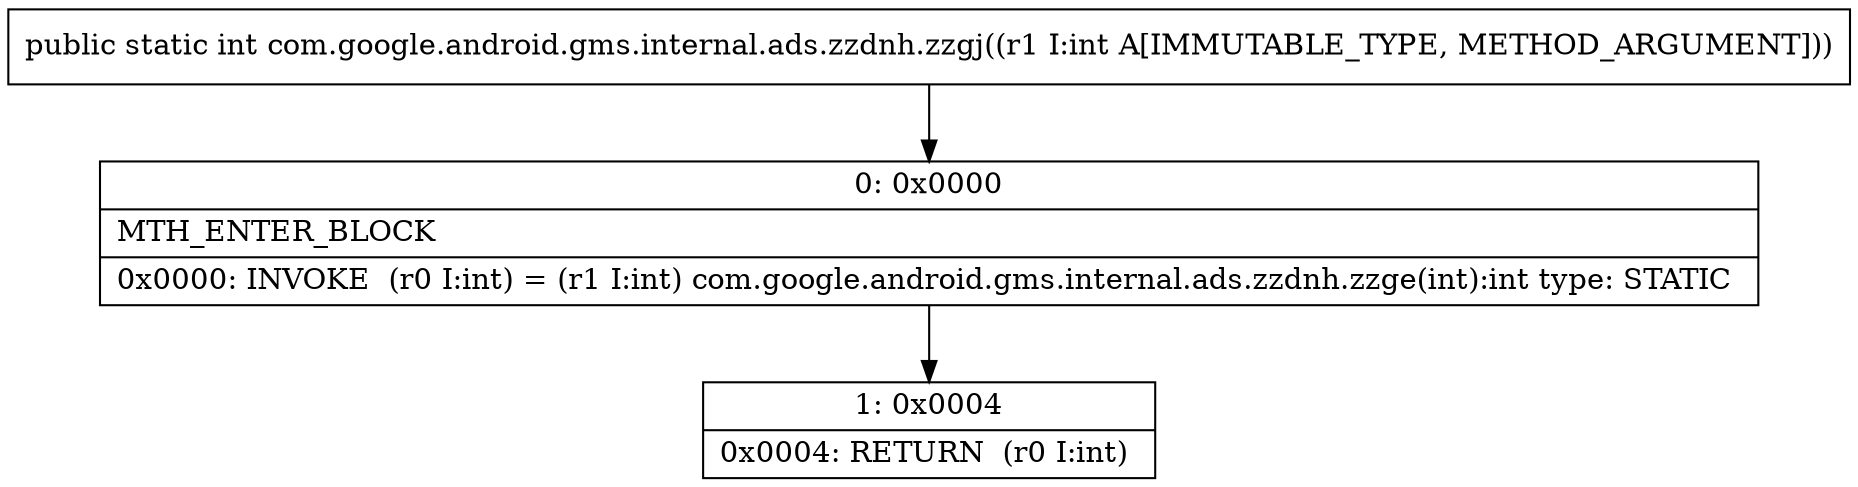 digraph "CFG forcom.google.android.gms.internal.ads.zzdnh.zzgj(I)I" {
Node_0 [shape=record,label="{0\:\ 0x0000|MTH_ENTER_BLOCK\l|0x0000: INVOKE  (r0 I:int) = (r1 I:int) com.google.android.gms.internal.ads.zzdnh.zzge(int):int type: STATIC \l}"];
Node_1 [shape=record,label="{1\:\ 0x0004|0x0004: RETURN  (r0 I:int) \l}"];
MethodNode[shape=record,label="{public static int com.google.android.gms.internal.ads.zzdnh.zzgj((r1 I:int A[IMMUTABLE_TYPE, METHOD_ARGUMENT])) }"];
MethodNode -> Node_0;
Node_0 -> Node_1;
}

